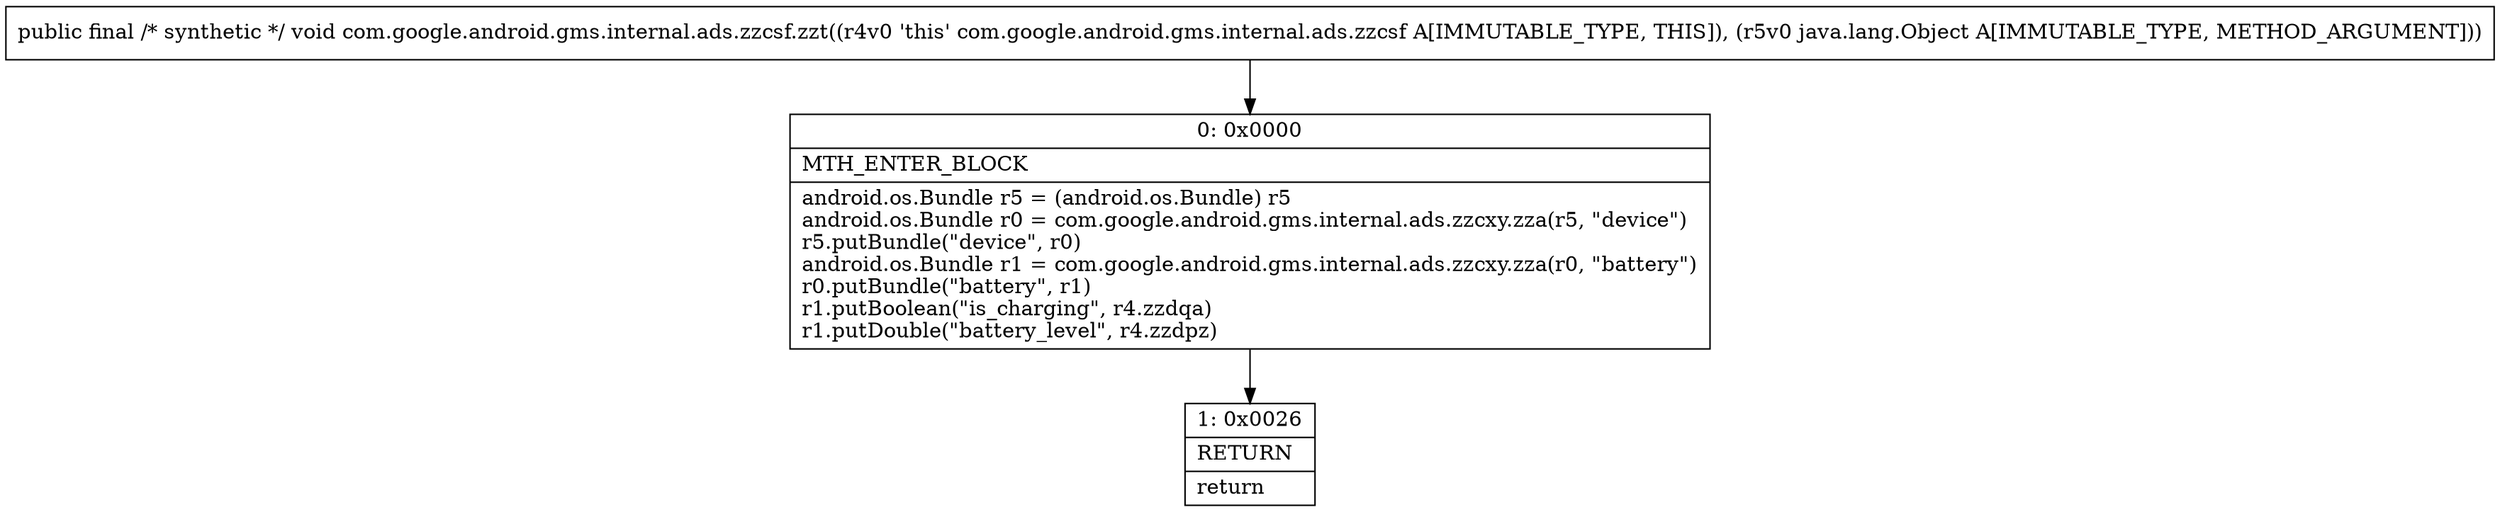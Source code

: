 digraph "CFG forcom.google.android.gms.internal.ads.zzcsf.zzt(Ljava\/lang\/Object;)V" {
Node_0 [shape=record,label="{0\:\ 0x0000|MTH_ENTER_BLOCK\l|android.os.Bundle r5 = (android.os.Bundle) r5\landroid.os.Bundle r0 = com.google.android.gms.internal.ads.zzcxy.zza(r5, \"device\")\lr5.putBundle(\"device\", r0)\landroid.os.Bundle r1 = com.google.android.gms.internal.ads.zzcxy.zza(r0, \"battery\")\lr0.putBundle(\"battery\", r1)\lr1.putBoolean(\"is_charging\", r4.zzdqa)\lr1.putDouble(\"battery_level\", r4.zzdpz)\l}"];
Node_1 [shape=record,label="{1\:\ 0x0026|RETURN\l|return\l}"];
MethodNode[shape=record,label="{public final \/* synthetic *\/ void com.google.android.gms.internal.ads.zzcsf.zzt((r4v0 'this' com.google.android.gms.internal.ads.zzcsf A[IMMUTABLE_TYPE, THIS]), (r5v0 java.lang.Object A[IMMUTABLE_TYPE, METHOD_ARGUMENT])) }"];
MethodNode -> Node_0;
Node_0 -> Node_1;
}

